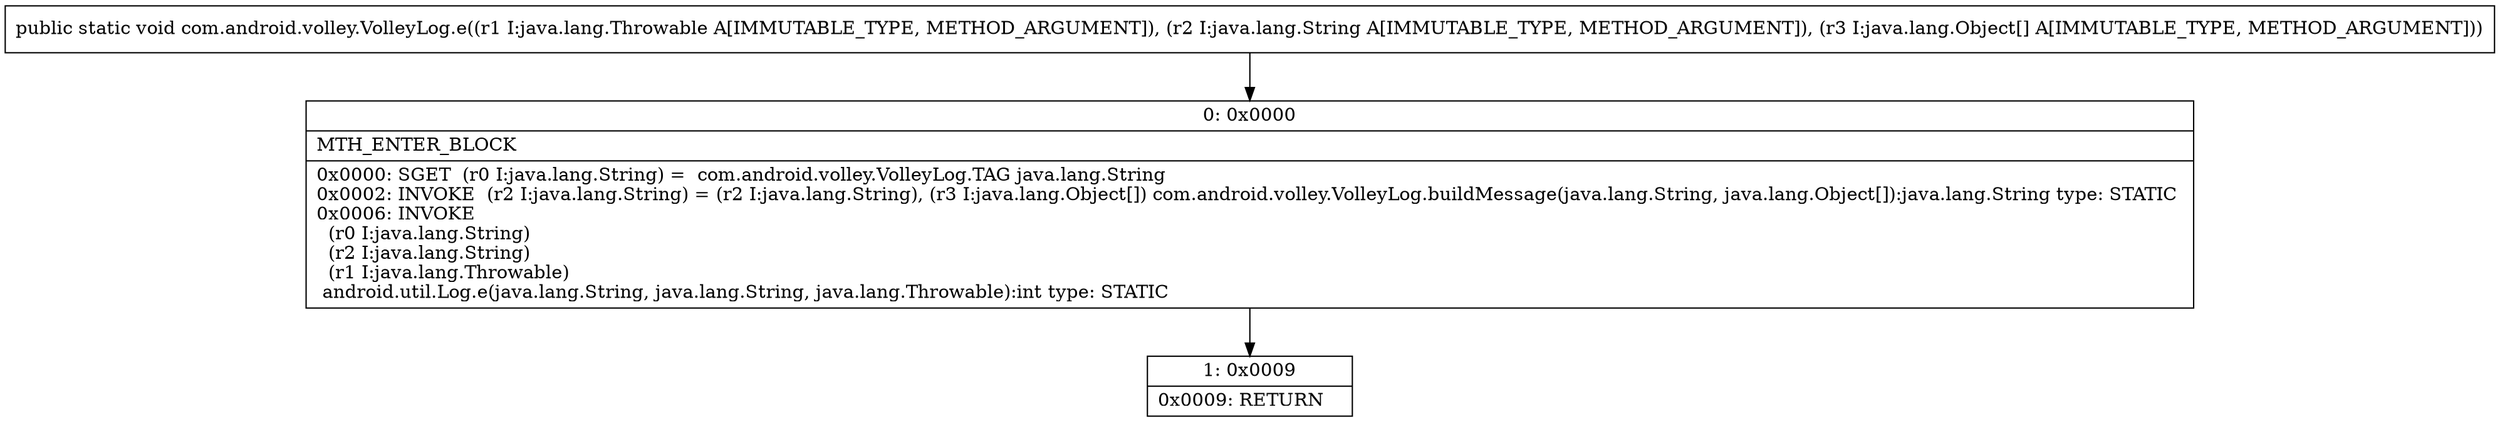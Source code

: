 digraph "CFG forcom.android.volley.VolleyLog.e(Ljava\/lang\/Throwable;Ljava\/lang\/String;[Ljava\/lang\/Object;)V" {
Node_0 [shape=record,label="{0\:\ 0x0000|MTH_ENTER_BLOCK\l|0x0000: SGET  (r0 I:java.lang.String) =  com.android.volley.VolleyLog.TAG java.lang.String \l0x0002: INVOKE  (r2 I:java.lang.String) = (r2 I:java.lang.String), (r3 I:java.lang.Object[]) com.android.volley.VolleyLog.buildMessage(java.lang.String, java.lang.Object[]):java.lang.String type: STATIC \l0x0006: INVOKE  \l  (r0 I:java.lang.String)\l  (r2 I:java.lang.String)\l  (r1 I:java.lang.Throwable)\l android.util.Log.e(java.lang.String, java.lang.String, java.lang.Throwable):int type: STATIC \l}"];
Node_1 [shape=record,label="{1\:\ 0x0009|0x0009: RETURN   \l}"];
MethodNode[shape=record,label="{public static void com.android.volley.VolleyLog.e((r1 I:java.lang.Throwable A[IMMUTABLE_TYPE, METHOD_ARGUMENT]), (r2 I:java.lang.String A[IMMUTABLE_TYPE, METHOD_ARGUMENT]), (r3 I:java.lang.Object[] A[IMMUTABLE_TYPE, METHOD_ARGUMENT])) }"];
MethodNode -> Node_0;
Node_0 -> Node_1;
}

